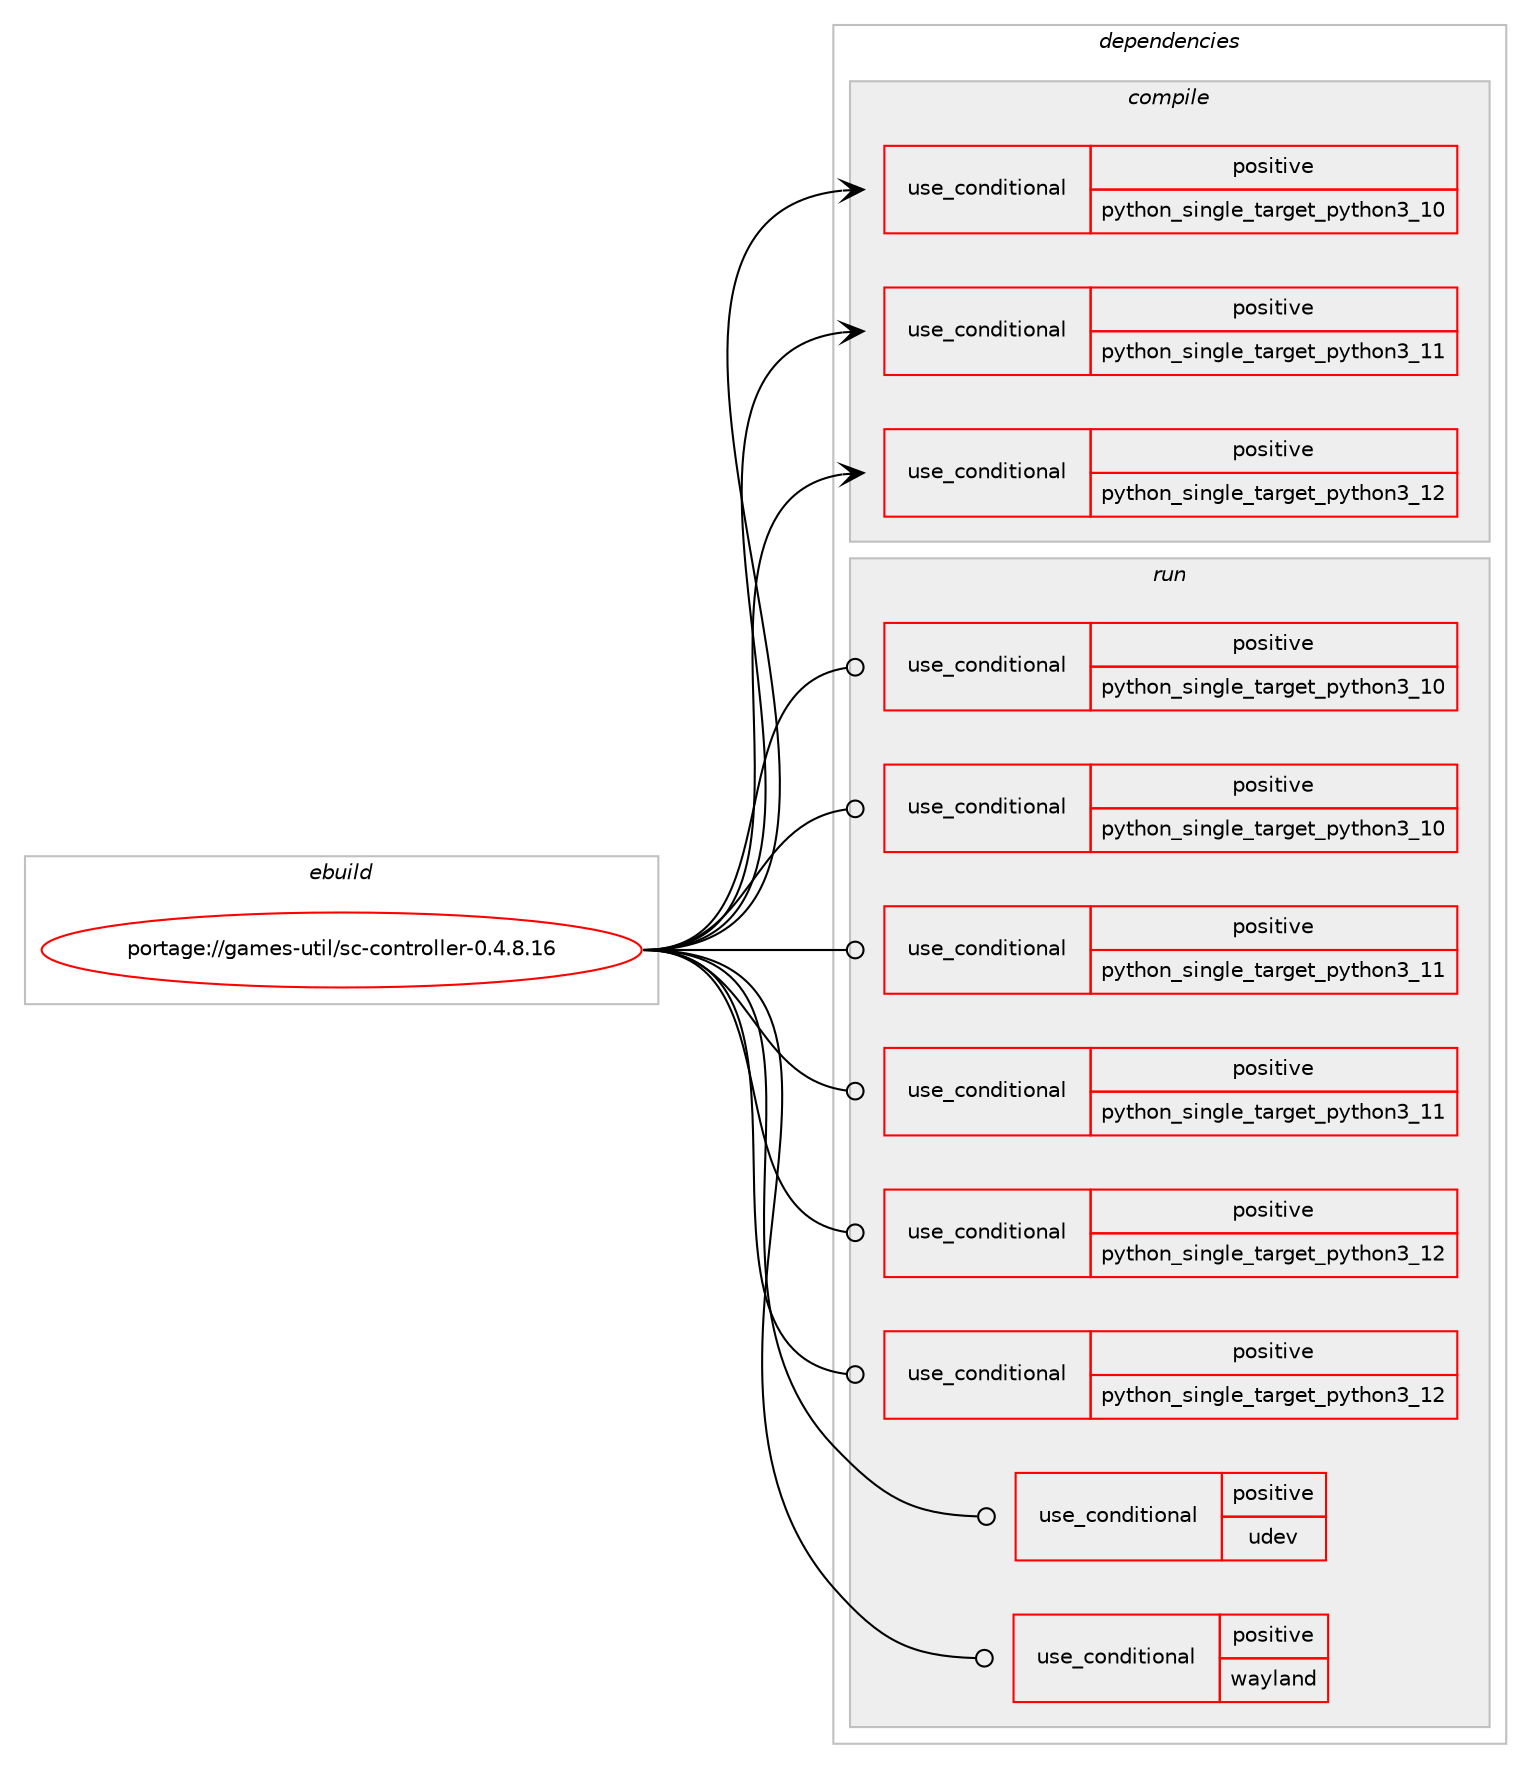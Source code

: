 digraph prolog {

# *************
# Graph options
# *************

newrank=true;
concentrate=true;
compound=true;
graph [rankdir=LR,fontname=Helvetica,fontsize=10,ranksep=1.5];#, ranksep=2.5, nodesep=0.2];
edge  [arrowhead=vee];
node  [fontname=Helvetica,fontsize=10];

# **********
# The ebuild
# **********

subgraph cluster_leftcol {
color=gray;
rank=same;
label=<<i>ebuild</i>>;
id [label="portage://games-util/sc-controller-0.4.8.16", color=red, width=4, href="../games-util/sc-controller-0.4.8.16.svg"];
}

# ****************
# The dependencies
# ****************

subgraph cluster_midcol {
color=gray;
label=<<i>dependencies</i>>;
subgraph cluster_compile {
fillcolor="#eeeeee";
style=filled;
label=<<i>compile</i>>;
subgraph cond63580 {
dependency117222 [label=<<TABLE BORDER="0" CELLBORDER="1" CELLSPACING="0" CELLPADDING="4"><TR><TD ROWSPAN="3" CELLPADDING="10">use_conditional</TD></TR><TR><TD>positive</TD></TR><TR><TD>python_single_target_python3_10</TD></TR></TABLE>>, shape=none, color=red];
# *** BEGIN UNKNOWN DEPENDENCY TYPE (TODO) ***
# dependency117222 -> package_dependency(portage://games-util/sc-controller-0.4.8.16,install,no,dev-lang,python,none,[,,],[slot(3.10)],[])
# *** END UNKNOWN DEPENDENCY TYPE (TODO) ***

}
id:e -> dependency117222:w [weight=20,style="solid",arrowhead="vee"];
subgraph cond63581 {
dependency117223 [label=<<TABLE BORDER="0" CELLBORDER="1" CELLSPACING="0" CELLPADDING="4"><TR><TD ROWSPAN="3" CELLPADDING="10">use_conditional</TD></TR><TR><TD>positive</TD></TR><TR><TD>python_single_target_python3_11</TD></TR></TABLE>>, shape=none, color=red];
# *** BEGIN UNKNOWN DEPENDENCY TYPE (TODO) ***
# dependency117223 -> package_dependency(portage://games-util/sc-controller-0.4.8.16,install,no,dev-lang,python,none,[,,],[slot(3.11)],[])
# *** END UNKNOWN DEPENDENCY TYPE (TODO) ***

}
id:e -> dependency117223:w [weight=20,style="solid",arrowhead="vee"];
subgraph cond63582 {
dependency117224 [label=<<TABLE BORDER="0" CELLBORDER="1" CELLSPACING="0" CELLPADDING="4"><TR><TD ROWSPAN="3" CELLPADDING="10">use_conditional</TD></TR><TR><TD>positive</TD></TR><TR><TD>python_single_target_python3_12</TD></TR></TABLE>>, shape=none, color=red];
# *** BEGIN UNKNOWN DEPENDENCY TYPE (TODO) ***
# dependency117224 -> package_dependency(portage://games-util/sc-controller-0.4.8.16,install,no,dev-lang,python,none,[,,],[slot(3.12)],[])
# *** END UNKNOWN DEPENDENCY TYPE (TODO) ***

}
id:e -> dependency117224:w [weight=20,style="solid",arrowhead="vee"];
}
subgraph cluster_compileandrun {
fillcolor="#eeeeee";
style=filled;
label=<<i>compile and run</i>>;
}
subgraph cluster_run {
fillcolor="#eeeeee";
style=filled;
label=<<i>run</i>>;
subgraph cond63583 {
dependency117225 [label=<<TABLE BORDER="0" CELLBORDER="1" CELLSPACING="0" CELLPADDING="4"><TR><TD ROWSPAN="3" CELLPADDING="10">use_conditional</TD></TR><TR><TD>positive</TD></TR><TR><TD>python_single_target_python3_10</TD></TR></TABLE>>, shape=none, color=red];
# *** BEGIN UNKNOWN DEPENDENCY TYPE (TODO) ***
# dependency117225 -> package_dependency(portage://games-util/sc-controller-0.4.8.16,run,no,dev-lang,python,none,[,,],[slot(3.10)],[])
# *** END UNKNOWN DEPENDENCY TYPE (TODO) ***

}
id:e -> dependency117225:w [weight=20,style="solid",arrowhead="odot"];
subgraph cond63584 {
dependency117226 [label=<<TABLE BORDER="0" CELLBORDER="1" CELLSPACING="0" CELLPADDING="4"><TR><TD ROWSPAN="3" CELLPADDING="10">use_conditional</TD></TR><TR><TD>positive</TD></TR><TR><TD>python_single_target_python3_10</TD></TR></TABLE>>, shape=none, color=red];
# *** BEGIN UNKNOWN DEPENDENCY TYPE (TODO) ***
# dependency117226 -> package_dependency(portage://games-util/sc-controller-0.4.8.16,run,no,dev-python,evdev,none,[,,],[],[use(enable(python_targets_python3_10),negative)])
# *** END UNKNOWN DEPENDENCY TYPE (TODO) ***

# *** BEGIN UNKNOWN DEPENDENCY TYPE (TODO) ***
# dependency117226 -> package_dependency(portage://games-util/sc-controller-0.4.8.16,run,no,dev-python,pygobject,none,[,,],[],[use(enable(python_targets_python3_10),negative),use(enable(cairo),none)])
# *** END UNKNOWN DEPENDENCY TYPE (TODO) ***

# *** BEGIN UNKNOWN DEPENDENCY TYPE (TODO) ***
# dependency117226 -> package_dependency(portage://games-util/sc-controller-0.4.8.16,run,no,dev-python,pylibacl,none,[,,],[],[use(enable(python_targets_python3_10),negative)])
# *** END UNKNOWN DEPENDENCY TYPE (TODO) ***

# *** BEGIN UNKNOWN DEPENDENCY TYPE (TODO) ***
# dependency117226 -> package_dependency(portage://games-util/sc-controller-0.4.8.16,run,no,dev-python,vdf,none,[,,],[],[use(enable(python_targets_python3_10),negative)])
# *** END UNKNOWN DEPENDENCY TYPE (TODO) ***

}
id:e -> dependency117226:w [weight=20,style="solid",arrowhead="odot"];
subgraph cond63585 {
dependency117227 [label=<<TABLE BORDER="0" CELLBORDER="1" CELLSPACING="0" CELLPADDING="4"><TR><TD ROWSPAN="3" CELLPADDING="10">use_conditional</TD></TR><TR><TD>positive</TD></TR><TR><TD>python_single_target_python3_11</TD></TR></TABLE>>, shape=none, color=red];
# *** BEGIN UNKNOWN DEPENDENCY TYPE (TODO) ***
# dependency117227 -> package_dependency(portage://games-util/sc-controller-0.4.8.16,run,no,dev-lang,python,none,[,,],[slot(3.11)],[])
# *** END UNKNOWN DEPENDENCY TYPE (TODO) ***

}
id:e -> dependency117227:w [weight=20,style="solid",arrowhead="odot"];
subgraph cond63586 {
dependency117228 [label=<<TABLE BORDER="0" CELLBORDER="1" CELLSPACING="0" CELLPADDING="4"><TR><TD ROWSPAN="3" CELLPADDING="10">use_conditional</TD></TR><TR><TD>positive</TD></TR><TR><TD>python_single_target_python3_11</TD></TR></TABLE>>, shape=none, color=red];
# *** BEGIN UNKNOWN DEPENDENCY TYPE (TODO) ***
# dependency117228 -> package_dependency(portage://games-util/sc-controller-0.4.8.16,run,no,dev-python,evdev,none,[,,],[],[use(enable(python_targets_python3_11),negative)])
# *** END UNKNOWN DEPENDENCY TYPE (TODO) ***

# *** BEGIN UNKNOWN DEPENDENCY TYPE (TODO) ***
# dependency117228 -> package_dependency(portage://games-util/sc-controller-0.4.8.16,run,no,dev-python,pygobject,none,[,,],[],[use(enable(python_targets_python3_11),negative),use(enable(cairo),none)])
# *** END UNKNOWN DEPENDENCY TYPE (TODO) ***

# *** BEGIN UNKNOWN DEPENDENCY TYPE (TODO) ***
# dependency117228 -> package_dependency(portage://games-util/sc-controller-0.4.8.16,run,no,dev-python,pylibacl,none,[,,],[],[use(enable(python_targets_python3_11),negative)])
# *** END UNKNOWN DEPENDENCY TYPE (TODO) ***

# *** BEGIN UNKNOWN DEPENDENCY TYPE (TODO) ***
# dependency117228 -> package_dependency(portage://games-util/sc-controller-0.4.8.16,run,no,dev-python,vdf,none,[,,],[],[use(enable(python_targets_python3_11),negative)])
# *** END UNKNOWN DEPENDENCY TYPE (TODO) ***

}
id:e -> dependency117228:w [weight=20,style="solid",arrowhead="odot"];
subgraph cond63587 {
dependency117229 [label=<<TABLE BORDER="0" CELLBORDER="1" CELLSPACING="0" CELLPADDING="4"><TR><TD ROWSPAN="3" CELLPADDING="10">use_conditional</TD></TR><TR><TD>positive</TD></TR><TR><TD>python_single_target_python3_12</TD></TR></TABLE>>, shape=none, color=red];
# *** BEGIN UNKNOWN DEPENDENCY TYPE (TODO) ***
# dependency117229 -> package_dependency(portage://games-util/sc-controller-0.4.8.16,run,no,dev-lang,python,none,[,,],[slot(3.12)],[])
# *** END UNKNOWN DEPENDENCY TYPE (TODO) ***

}
id:e -> dependency117229:w [weight=20,style="solid",arrowhead="odot"];
subgraph cond63588 {
dependency117230 [label=<<TABLE BORDER="0" CELLBORDER="1" CELLSPACING="0" CELLPADDING="4"><TR><TD ROWSPAN="3" CELLPADDING="10">use_conditional</TD></TR><TR><TD>positive</TD></TR><TR><TD>python_single_target_python3_12</TD></TR></TABLE>>, shape=none, color=red];
# *** BEGIN UNKNOWN DEPENDENCY TYPE (TODO) ***
# dependency117230 -> package_dependency(portage://games-util/sc-controller-0.4.8.16,run,no,dev-python,evdev,none,[,,],[],[use(enable(python_targets_python3_12),negative)])
# *** END UNKNOWN DEPENDENCY TYPE (TODO) ***

# *** BEGIN UNKNOWN DEPENDENCY TYPE (TODO) ***
# dependency117230 -> package_dependency(portage://games-util/sc-controller-0.4.8.16,run,no,dev-python,pygobject,none,[,,],[],[use(enable(python_targets_python3_12),negative),use(enable(cairo),none)])
# *** END UNKNOWN DEPENDENCY TYPE (TODO) ***

# *** BEGIN UNKNOWN DEPENDENCY TYPE (TODO) ***
# dependency117230 -> package_dependency(portage://games-util/sc-controller-0.4.8.16,run,no,dev-python,pylibacl,none,[,,],[],[use(enable(python_targets_python3_12),negative)])
# *** END UNKNOWN DEPENDENCY TYPE (TODO) ***

# *** BEGIN UNKNOWN DEPENDENCY TYPE (TODO) ***
# dependency117230 -> package_dependency(portage://games-util/sc-controller-0.4.8.16,run,no,dev-python,vdf,none,[,,],[],[use(enable(python_targets_python3_12),negative)])
# *** END UNKNOWN DEPENDENCY TYPE (TODO) ***

}
id:e -> dependency117230:w [weight=20,style="solid",arrowhead="odot"];
subgraph cond63589 {
dependency117231 [label=<<TABLE BORDER="0" CELLBORDER="1" CELLSPACING="0" CELLPADDING="4"><TR><TD ROWSPAN="3" CELLPADDING="10">use_conditional</TD></TR><TR><TD>positive</TD></TR><TR><TD>udev</TD></TR></TABLE>>, shape=none, color=red];
# *** BEGIN UNKNOWN DEPENDENCY TYPE (TODO) ***
# dependency117231 -> package_dependency(portage://games-util/sc-controller-0.4.8.16,run,no,games-util,game-device-udev-rules,none,[,,],[],[])
# *** END UNKNOWN DEPENDENCY TYPE (TODO) ***

}
id:e -> dependency117231:w [weight=20,style="solid",arrowhead="odot"];
subgraph cond63590 {
dependency117232 [label=<<TABLE BORDER="0" CELLBORDER="1" CELLSPACING="0" CELLPADDING="4"><TR><TD ROWSPAN="3" CELLPADDING="10">use_conditional</TD></TR><TR><TD>positive</TD></TR><TR><TD>wayland</TD></TR></TABLE>>, shape=none, color=red];
# *** BEGIN UNKNOWN DEPENDENCY TYPE (TODO) ***
# dependency117232 -> package_dependency(portage://games-util/sc-controller-0.4.8.16,run,no,gui-libs,gtk-layer-shell,none,[,,],[],[use(enable(introspection),positive)])
# *** END UNKNOWN DEPENDENCY TYPE (TODO) ***

}
id:e -> dependency117232:w [weight=20,style="solid",arrowhead="odot"];
# *** BEGIN UNKNOWN DEPENDENCY TYPE (TODO) ***
# id -> package_dependency(portage://games-util/sc-controller-0.4.8.16,run,no,gnome-base,librsvg,none,[,,],[],[use(enable(introspection),none)])
# *** END UNKNOWN DEPENDENCY TYPE (TODO) ***

# *** BEGIN UNKNOWN DEPENDENCY TYPE (TODO) ***
# id -> package_dependency(portage://games-util/sc-controller-0.4.8.16,run,no,virtual,libusb,none,[,,],[],[])
# *** END UNKNOWN DEPENDENCY TYPE (TODO) ***

# *** BEGIN UNKNOWN DEPENDENCY TYPE (TODO) ***
# id -> package_dependency(portage://games-util/sc-controller-0.4.8.16,run,no,x11-libs,gtk+,none,[,,],[slot(3)],[use(enable(introspection),none)])
# *** END UNKNOWN DEPENDENCY TYPE (TODO) ***

}
}

# **************
# The candidates
# **************

subgraph cluster_choices {
rank=same;
color=gray;
label=<<i>candidates</i>>;

}

}
